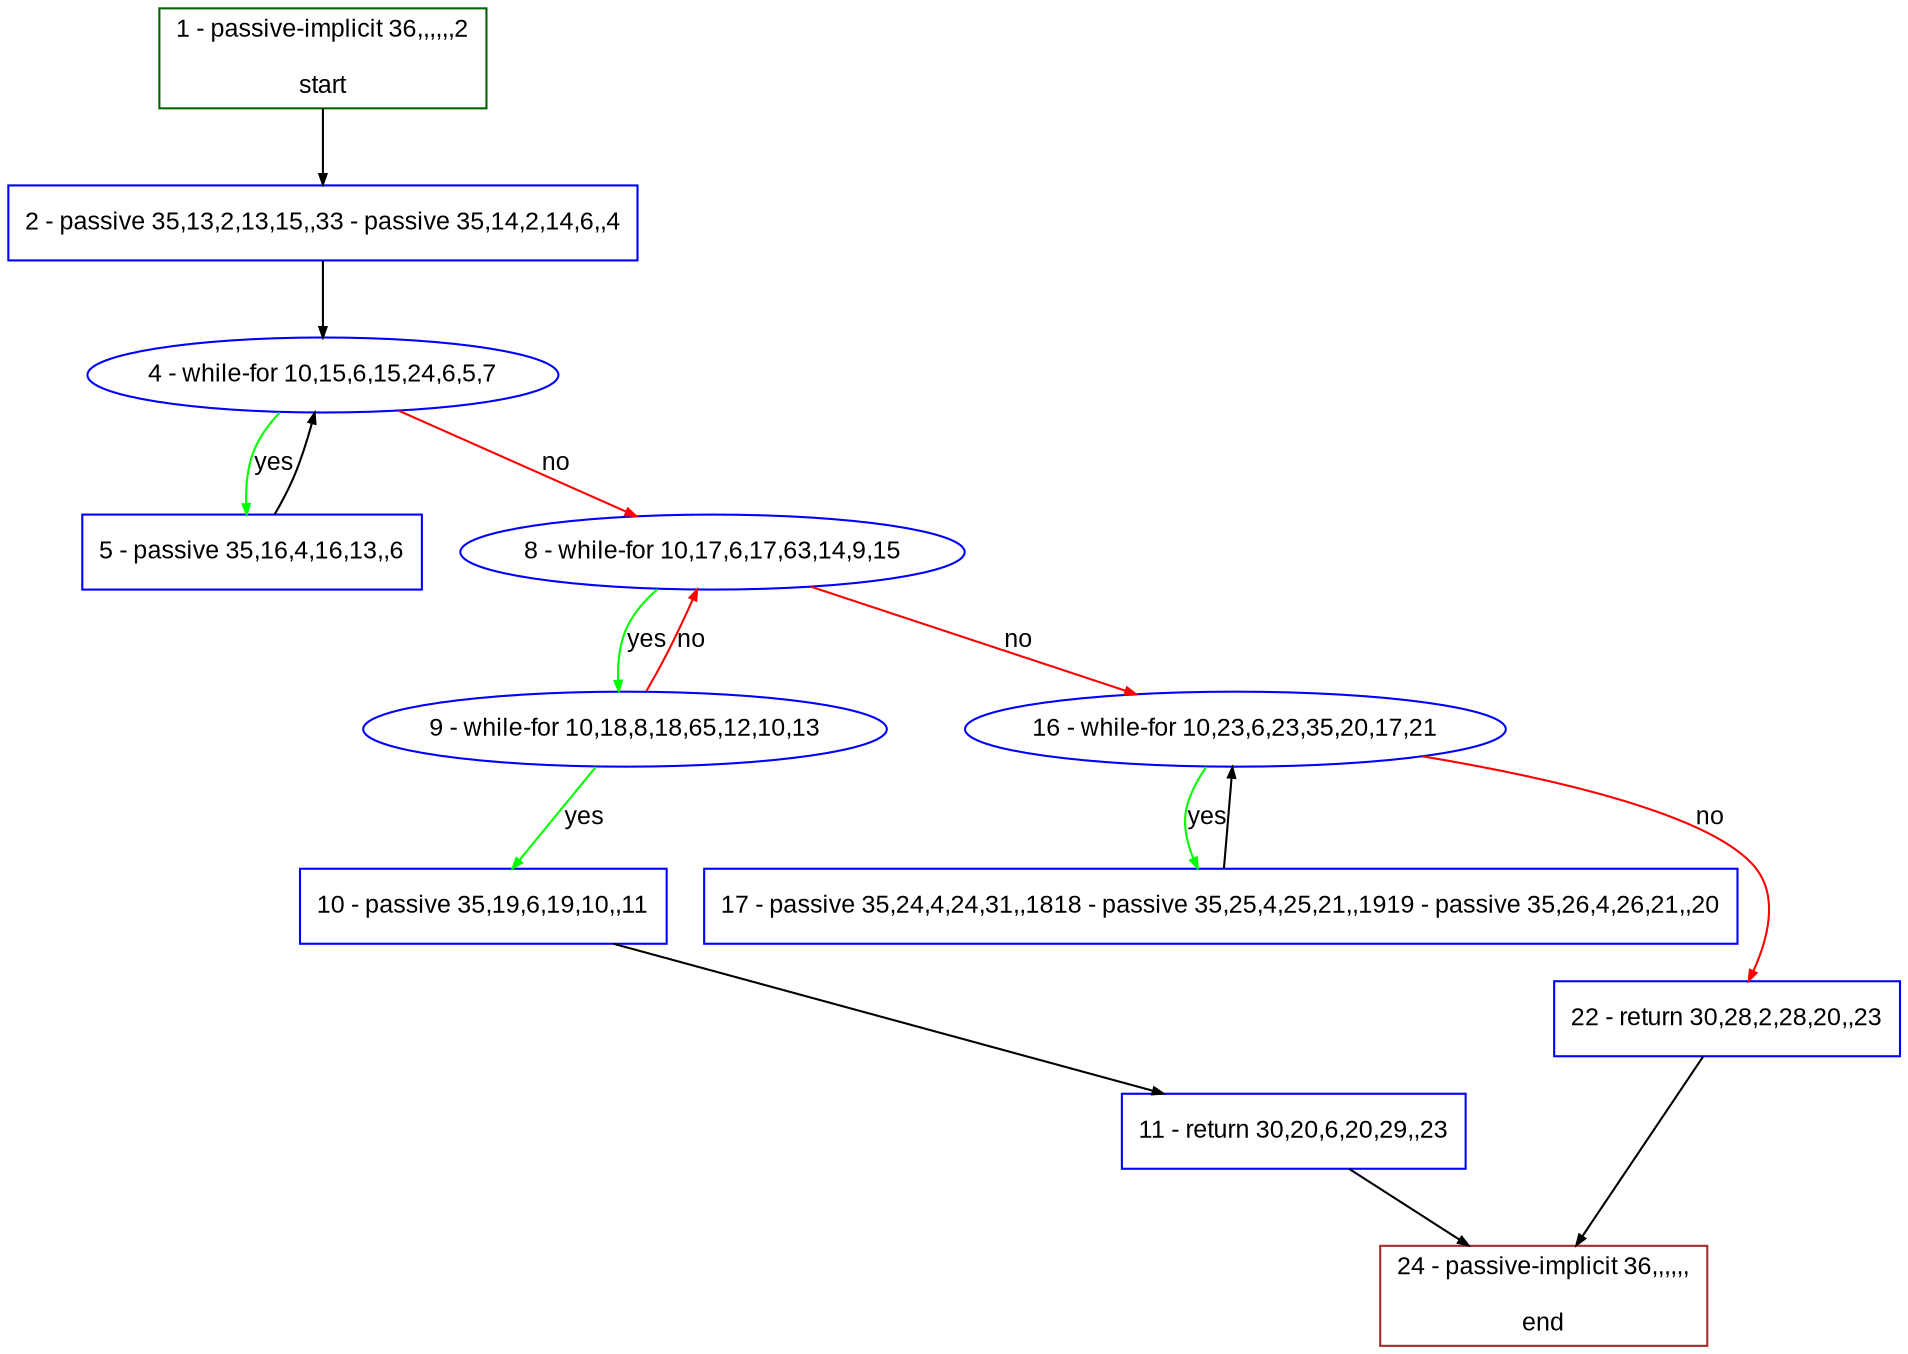 digraph "" {
  graph [pack="true", label="", fontsize="12", packmode="clust", fontname="Arial", fillcolor="#FFFFCC", bgcolor="white", style="rounded,filled", compound="true"];
  node [node_initialized="no", label="", color="grey", fontsize="12", fillcolor="white", fontname="Arial", style="filled", shape="rectangle", compound="true", fixedsize="false"];
  edge [fontcolor="black", arrowhead="normal", arrowtail="none", arrowsize="0.5", ltail="", label="", color="black", fontsize="12", lhead="", fontname="Arial", dir="forward", compound="true"];
  __N1 [label="2 - passive 35,13,2,13,15,,33 - passive 35,14,2,14,6,,4", color="#0000ff", fillcolor="#ffffff", style="filled", shape="box"];
  __N2 [label="1 - passive-implicit 36,,,,,,2\n\nstart", color="#006400", fillcolor="#ffffff", style="filled", shape="box"];
  __N3 [label="4 - while-for 10,15,6,15,24,6,5,7", color="#0000ff", fillcolor="#ffffff", style="filled", shape="oval"];
  __N4 [label="5 - passive 35,16,4,16,13,,6", color="#0000ff", fillcolor="#ffffff", style="filled", shape="box"];
  __N5 [label="8 - while-for 10,17,6,17,63,14,9,15", color="#0000ff", fillcolor="#ffffff", style="filled", shape="oval"];
  __N6 [label="9 - while-for 10,18,8,18,65,12,10,13", color="#0000ff", fillcolor="#ffffff", style="filled", shape="oval"];
  __N7 [label="16 - while-for 10,23,6,23,35,20,17,21", color="#0000ff", fillcolor="#ffffff", style="filled", shape="oval"];
  __N8 [label="10 - passive 35,19,6,19,10,,11", color="#0000ff", fillcolor="#ffffff", style="filled", shape="box"];
  __N9 [label="11 - return 30,20,6,20,29,,23", color="#0000ff", fillcolor="#ffffff", style="filled", shape="box"];
  __N10 [label="24 - passive-implicit 36,,,,,,\n\nend", color="#a52a2a", fillcolor="#ffffff", style="filled", shape="box"];
  __N11 [label="17 - passive 35,24,4,24,31,,1818 - passive 35,25,4,25,21,,1919 - passive 35,26,4,26,21,,20", color="#0000ff", fillcolor="#ffffff", style="filled", shape="box"];
  __N12 [label="22 - return 30,28,2,28,20,,23", color="#0000ff", fillcolor="#ffffff", style="filled", shape="box"];
  __N2 -> __N1 [arrowhead="normal", arrowtail="none", color="#000000", label="", dir="forward"];
  __N1 -> __N3 [arrowhead="normal", arrowtail="none", color="#000000", label="", dir="forward"];
  __N3 -> __N4 [arrowhead="normal", arrowtail="none", color="#00ff00", label="yes", dir="forward"];
  __N4 -> __N3 [arrowhead="normal", arrowtail="none", color="#000000", label="", dir="forward"];
  __N3 -> __N5 [arrowhead="normal", arrowtail="none", color="#ff0000", label="no", dir="forward"];
  __N5 -> __N6 [arrowhead="normal", arrowtail="none", color="#00ff00", label="yes", dir="forward"];
  __N6 -> __N5 [arrowhead="normal", arrowtail="none", color="#ff0000", label="no", dir="forward"];
  __N5 -> __N7 [arrowhead="normal", arrowtail="none", color="#ff0000", label="no", dir="forward"];
  __N6 -> __N8 [arrowhead="normal", arrowtail="none", color="#00ff00", label="yes", dir="forward"];
  __N8 -> __N9 [arrowhead="normal", arrowtail="none", color="#000000", label="", dir="forward"];
  __N9 -> __N10 [arrowhead="normal", arrowtail="none", color="#000000", label="", dir="forward"];
  __N7 -> __N11 [arrowhead="normal", arrowtail="none", color="#00ff00", label="yes", dir="forward"];
  __N11 -> __N7 [arrowhead="normal", arrowtail="none", color="#000000", label="", dir="forward"];
  __N7 -> __N12 [arrowhead="normal", arrowtail="none", color="#ff0000", label="no", dir="forward"];
  __N12 -> __N10 [arrowhead="normal", arrowtail="none", color="#000000", label="", dir="forward"];
}
